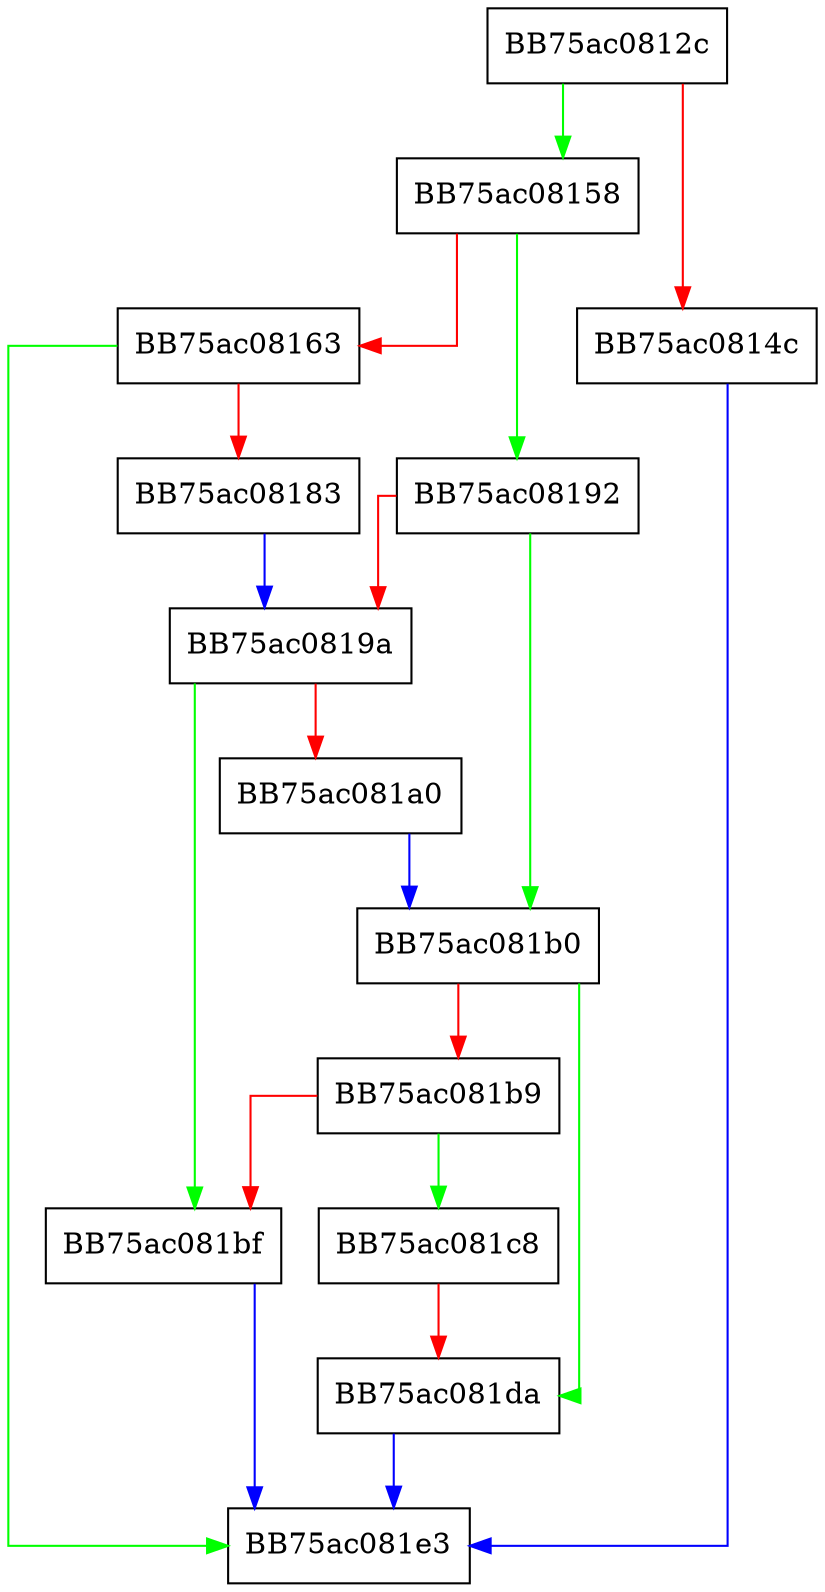 digraph ZSTD_writeEpilogue {
  node [shape="box"];
  graph [splines=ortho];
  BB75ac0812c -> BB75ac08158 [color="green"];
  BB75ac0812c -> BB75ac0814c [color="red"];
  BB75ac0814c -> BB75ac081e3 [color="blue"];
  BB75ac08158 -> BB75ac08192 [color="green"];
  BB75ac08158 -> BB75ac08163 [color="red"];
  BB75ac08163 -> BB75ac081e3 [color="green"];
  BB75ac08163 -> BB75ac08183 [color="red"];
  BB75ac08183 -> BB75ac0819a [color="blue"];
  BB75ac08192 -> BB75ac081b0 [color="green"];
  BB75ac08192 -> BB75ac0819a [color="red"];
  BB75ac0819a -> BB75ac081bf [color="green"];
  BB75ac0819a -> BB75ac081a0 [color="red"];
  BB75ac081a0 -> BB75ac081b0 [color="blue"];
  BB75ac081b0 -> BB75ac081da [color="green"];
  BB75ac081b0 -> BB75ac081b9 [color="red"];
  BB75ac081b9 -> BB75ac081c8 [color="green"];
  BB75ac081b9 -> BB75ac081bf [color="red"];
  BB75ac081bf -> BB75ac081e3 [color="blue"];
  BB75ac081c8 -> BB75ac081da [color="red"];
  BB75ac081da -> BB75ac081e3 [color="blue"];
}